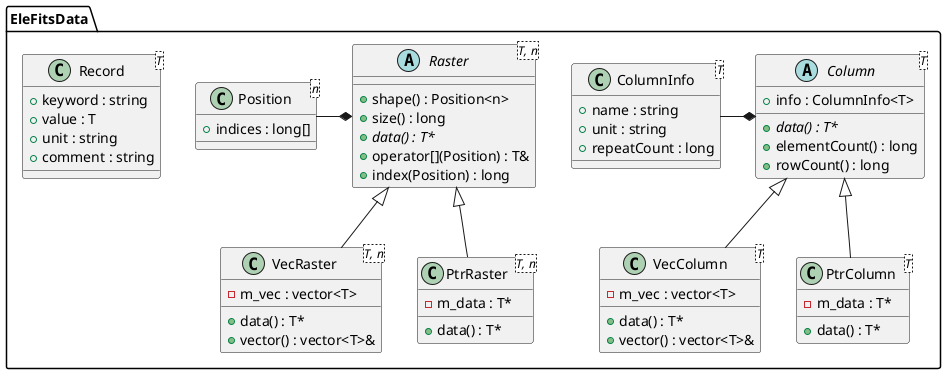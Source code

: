 @startuml
package EleFitsData {

Column <|-- VecColumn
Column <|-- PtrColumn
ColumnInfo -* Column

Raster <|-- VecRaster
Raster <|-- PtrRaster
Position -* Raster

class Position<n> {
+ indices : long[]
}

abstract class Raster<T, n> {
+ shape() : Position<n>
+ size() : long
+ {abstract} data() : T*
+ operator[](Position) : T&
+ index(Position) : long
}

class VecRaster<T, n> {
- m_vec : vector<T>
+ data() : T*
+ vector() : vector<T>&
}

class PtrRaster<T, n> {
- m_data : T*
+ data() : T*
}

class Record<T> {
+ keyword : string
+ value : T
+ unit : string
+ comment : string
}

class ColumnInfo<T> {
+ name : string
+ unit : string
+ repeatCount : long
}

abstract class Column<T> {
+ info : ColumnInfo<T>
+ {abstract} data() : T*
+ elementCount() : long
+ rowCount() : long
}

class VecColumn<T> {
- m_vec : vector<T>
+ data() : T*
+ vector() : vector<T>&
}

class PtrColumn<T> {
- m_data : T*
+ data() : T*
}

}
@enduml